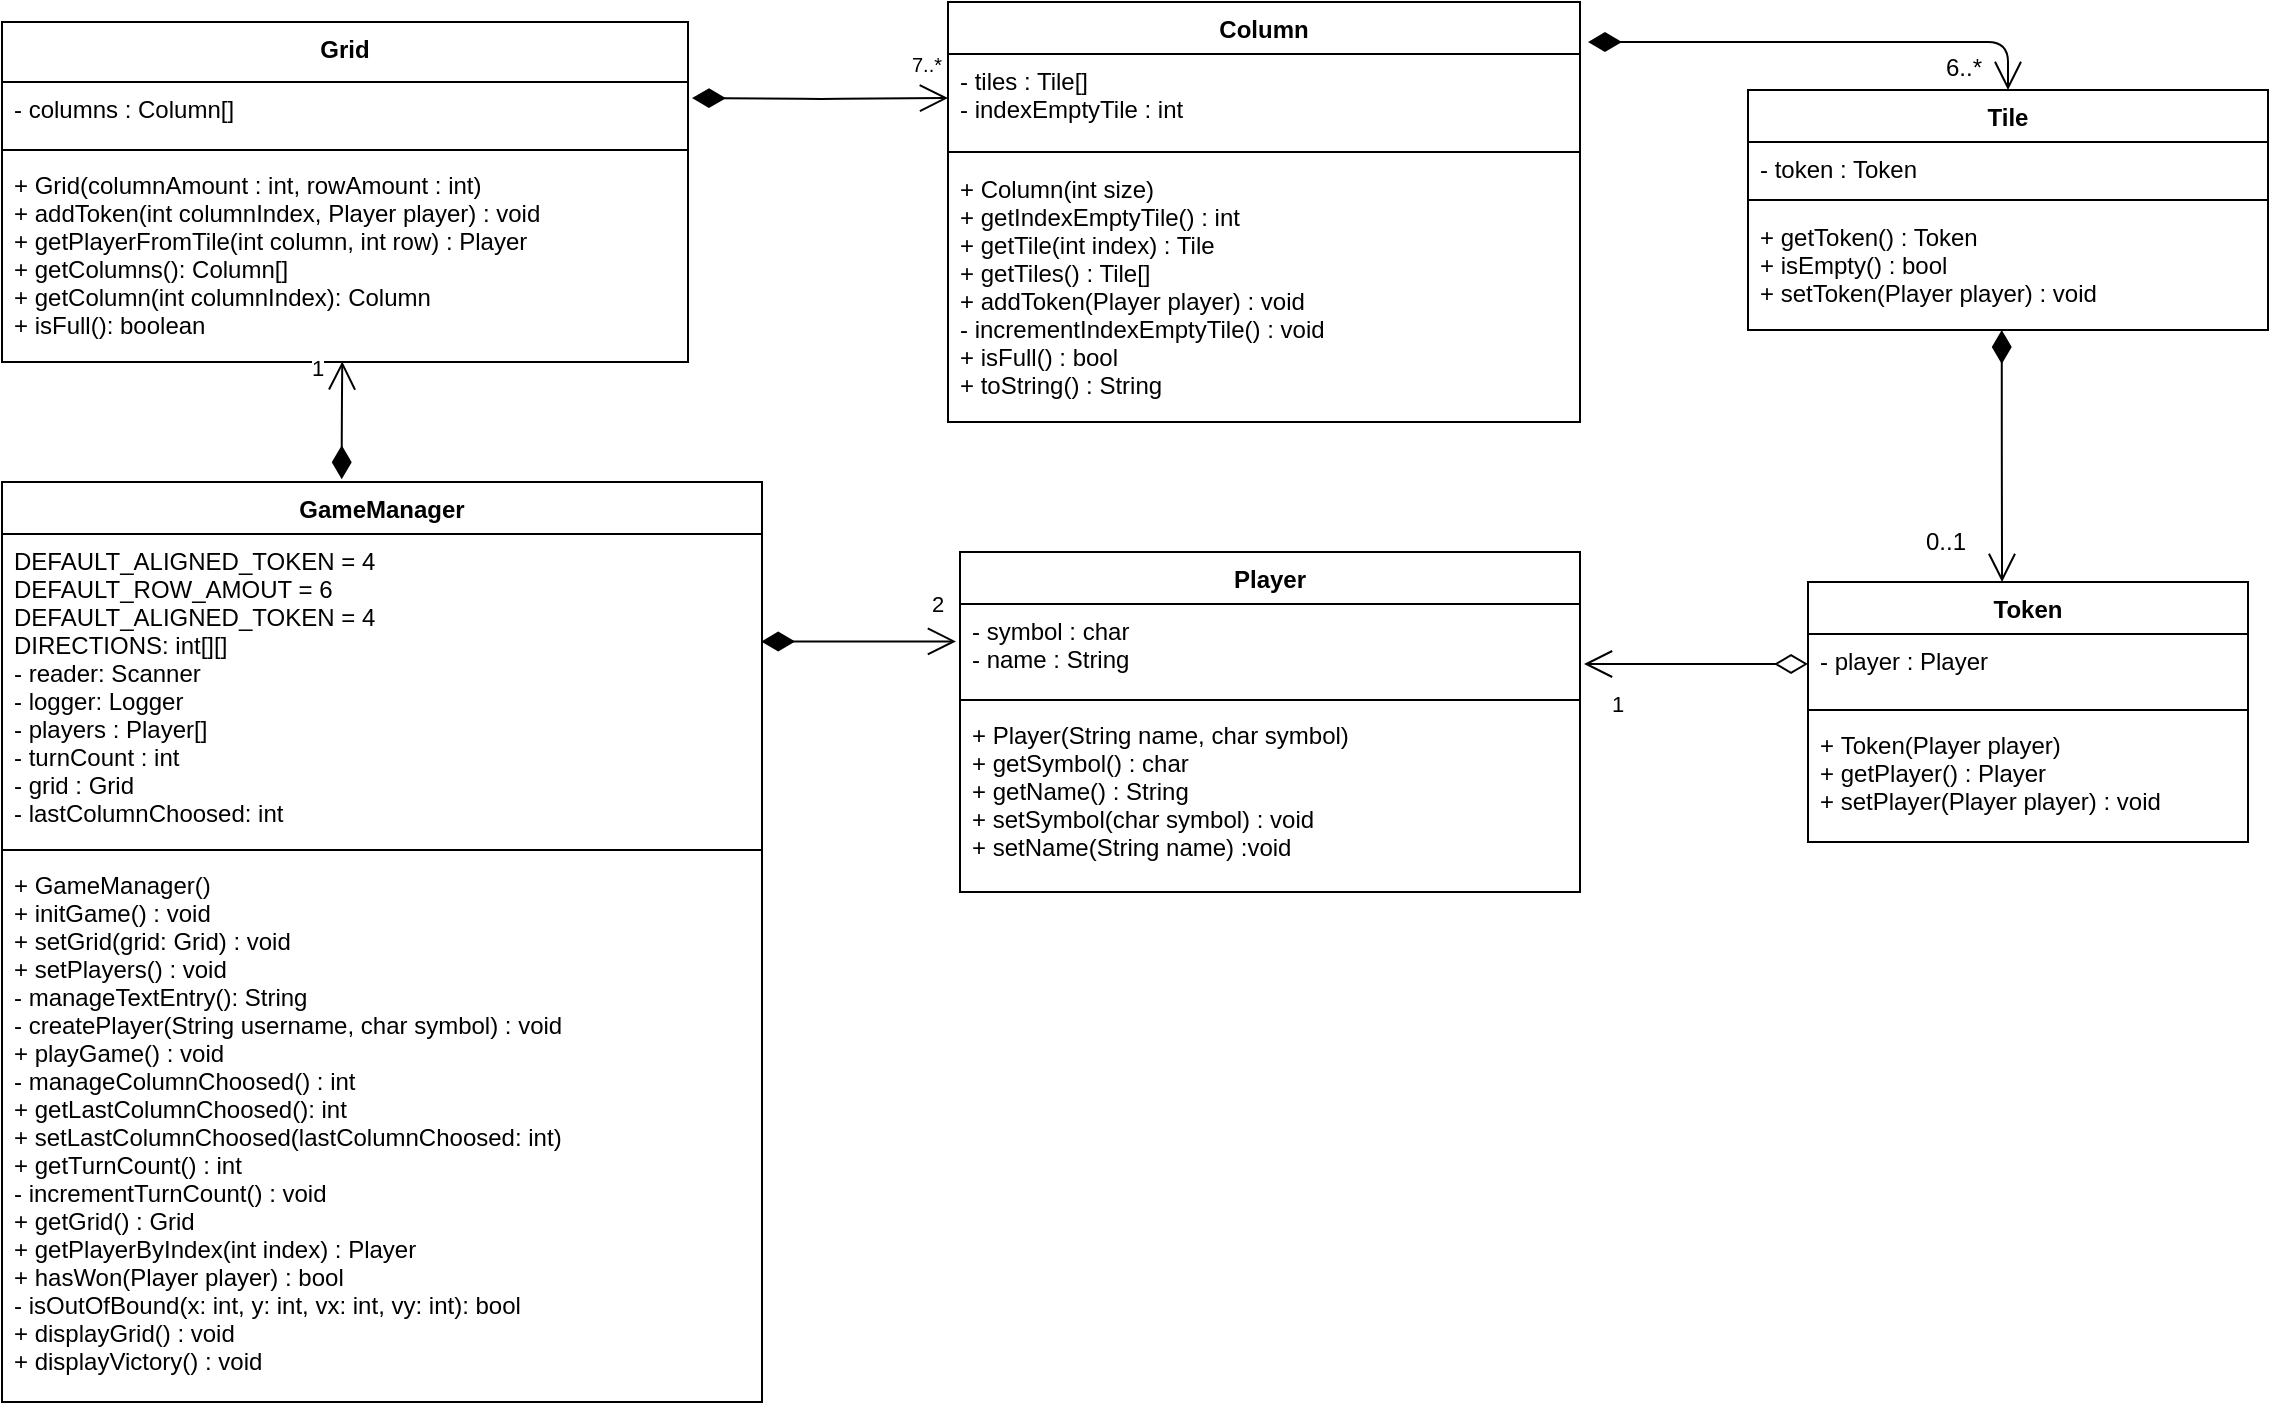 <mxfile version="13.7.9" type="device"><diagram id="gEwkPhiQhHyKqDAQXveh" name="Page-1"><mxGraphModel dx="981" dy="548" grid="1" gridSize="10" guides="1" tooltips="1" connect="1" arrows="1" fold="1" page="1" pageScale="1" pageWidth="850" pageHeight="1100" math="0" shadow="0"><root><mxCell id="0"/><mxCell id="1" parent="0"/><mxCell id="VhOUCDwAGMb5ENp4IvlZ-11" value="Grid" style="swimlane;fontStyle=1;align=center;verticalAlign=top;childLayout=stackLayout;horizontal=1;startSize=30;horizontalStack=0;resizeParent=1;resizeParentMax=0;resizeLast=0;collapsible=1;marginBottom=0;" parent="1" vertex="1"><mxGeometry x="17" y="10" width="343" height="170" as="geometry"/></mxCell><mxCell id="VhOUCDwAGMb5ENp4IvlZ-16" value="- columns : Column[]" style="text;strokeColor=none;fillColor=none;align=left;verticalAlign=top;spacingLeft=4;spacingRight=4;overflow=hidden;rotatable=0;points=[[0,0.5],[1,0.5]];portConstraint=eastwest;" parent="VhOUCDwAGMb5ENp4IvlZ-11" vertex="1"><mxGeometry y="30" width="343" height="30" as="geometry"/></mxCell><mxCell id="VhOUCDwAGMb5ENp4IvlZ-13" value="" style="line;strokeWidth=1;fillColor=none;align=left;verticalAlign=middle;spacingTop=-1;spacingLeft=3;spacingRight=3;rotatable=0;labelPosition=right;points=[];portConstraint=eastwest;" parent="VhOUCDwAGMb5ENp4IvlZ-11" vertex="1"><mxGeometry y="60" width="343" height="8" as="geometry"/></mxCell><mxCell id="VhOUCDwAGMb5ENp4IvlZ-14" value="+ Grid(columnAmount : int, rowAmount : int)&#10;+ addToken(int columnIndex, Player player) : void&#10;+ getPlayerFromTile(int column, int row) : Player&#10;+ getColumns(): Column[]&#10;+ getColumn(int columnIndex): Column&#10;+ isFull(): boolean&#10;" style="text;strokeColor=none;fillColor=none;align=left;verticalAlign=top;spacingLeft=4;spacingRight=4;overflow=hidden;rotatable=0;points=[[0,0.5],[1,0.5]];portConstraint=eastwest;" parent="VhOUCDwAGMb5ENp4IvlZ-11" vertex="1"><mxGeometry y="68" width="343" height="102" as="geometry"/></mxCell><mxCell id="VhOUCDwAGMb5ENp4IvlZ-28" value="Column" style="swimlane;fontStyle=1;align=center;verticalAlign=top;childLayout=stackLayout;horizontal=1;startSize=26;horizontalStack=0;resizeParent=1;resizeParentMax=0;resizeLast=0;collapsible=1;marginBottom=0;" parent="1" vertex="1"><mxGeometry x="490" width="316" height="210" as="geometry"/></mxCell><mxCell id="VhOUCDwAGMb5ENp4IvlZ-29" value="- tiles : Tile[]&#10;- indexEmptyTile : int" style="text;strokeColor=none;fillColor=none;align=left;verticalAlign=top;spacingLeft=4;spacingRight=4;overflow=hidden;rotatable=0;points=[[0,0.5],[1,0.5]];portConstraint=eastwest;" parent="VhOUCDwAGMb5ENp4IvlZ-28" vertex="1"><mxGeometry y="26" width="316" height="44" as="geometry"/></mxCell><mxCell id="VhOUCDwAGMb5ENp4IvlZ-30" value="" style="line;strokeWidth=1;fillColor=none;align=left;verticalAlign=middle;spacingTop=-1;spacingLeft=3;spacingRight=3;rotatable=0;labelPosition=right;points=[];portConstraint=eastwest;" parent="VhOUCDwAGMb5ENp4IvlZ-28" vertex="1"><mxGeometry y="70" width="316" height="10" as="geometry"/></mxCell><mxCell id="VhOUCDwAGMb5ENp4IvlZ-31" value="+ Column(int size)&#10;+ getIndexEmptyTile() : int&#10;+ getTile(int index) : Tile&#10;+ getTiles() : Tile[]&#10;+ addToken(Player player) : void&#10;- incrementIndexEmptyTile() : void&#10;+ isFull() : bool&#10;+ toString() : String" style="text;strokeColor=none;fillColor=none;align=left;verticalAlign=top;spacingLeft=4;spacingRight=4;overflow=hidden;rotatable=0;points=[[0,0.5],[1,0.5]];portConstraint=eastwest;" parent="VhOUCDwAGMb5ENp4IvlZ-28" vertex="1"><mxGeometry y="80" width="316" height="130" as="geometry"/></mxCell><mxCell id="VhOUCDwAGMb5ENp4IvlZ-47" value="1" style="endArrow=open;html=1;endSize=12;startArrow=diamondThin;startSize=14;startFill=1;edgeStyle=orthogonalEdgeStyle;align=left;verticalAlign=bottom;entryX=0.496;entryY=0.997;entryDx=0;entryDy=0;entryPerimeter=0;exitX=0.447;exitY=-0.003;exitDx=0;exitDy=0;exitPerimeter=0;" parent="1" source="VhOUCDwAGMb5ENp4IvlZ-43" target="VhOUCDwAGMb5ENp4IvlZ-14" edge="1"><mxGeometry x="0.589" y="17" relative="1" as="geometry"><mxPoint x="490" y="220" as="sourcePoint"/><mxPoint x="183" y="290" as="targetPoint"/><mxPoint as="offset"/><Array as="points"/></mxGeometry></mxCell><mxCell id="VhOUCDwAGMb5ENp4IvlZ-55" value="2" style="endArrow=open;html=1;endSize=12;startArrow=diamondThin;startSize=14;startFill=1;edgeStyle=orthogonalEdgeStyle;align=left;verticalAlign=bottom;exitX=0.999;exitY=0.349;exitDx=0;exitDy=0;exitPerimeter=0;" parent="1" source="VhOUCDwAGMb5ENp4IvlZ-44" edge="1"><mxGeometry x="0.707" y="10" relative="1" as="geometry"><mxPoint x="410" y="721.176" as="sourcePoint"/><mxPoint x="494" y="320" as="targetPoint"/><Array as="points"><mxPoint x="494" y="320"/><mxPoint x="494" y="320"/></Array><mxPoint as="offset"/></mxGeometry></mxCell><mxCell id="VhOUCDwAGMb5ENp4IvlZ-62" value="6..*" style="text;html=1;resizable=0;points=[];autosize=1;align=left;verticalAlign=top;spacingTop=-4;" parent="1" vertex="1"><mxGeometry x="987" y="23" width="30" height="20" as="geometry"/></mxCell><mxCell id="VhOUCDwAGMb5ENp4IvlZ-69" value="" style="endArrow=open;html=1;endSize=12;startArrow=diamondThin;startSize=14;startFill=1;edgeStyle=orthogonalEdgeStyle;align=left;verticalAlign=bottom;entryX=0.5;entryY=0;entryDx=0;entryDy=0;" parent="1" target="VhOUCDwAGMb5ENp4IvlZ-57" edge="1"><mxGeometry x="-0.509" y="350" relative="1" as="geometry"><mxPoint x="810" y="20" as="sourcePoint"/><mxPoint x="925" y="31.5" as="targetPoint"/><Array as="points"><mxPoint x="1020" y="20"/></Array><mxPoint x="-1" as="offset"/></mxGeometry></mxCell><mxCell id="VhOUCDwAGMb5ENp4IvlZ-71" value="0..1" style="text;html=1;resizable=0;points=[];autosize=1;align=left;verticalAlign=top;spacingTop=-4;" parent="1" vertex="1"><mxGeometry x="977" y="260" width="40" height="20" as="geometry"/></mxCell><mxCell id="VhOUCDwAGMb5ENp4IvlZ-57" value="Tile" style="swimlane;fontStyle=1;align=center;verticalAlign=top;childLayout=stackLayout;horizontal=1;startSize=26;horizontalStack=0;resizeParent=1;resizeParentMax=0;resizeLast=0;collapsible=1;marginBottom=0;" parent="1" vertex="1"><mxGeometry x="890" y="44" width="260" height="120" as="geometry"/></mxCell><mxCell id="VhOUCDwAGMb5ENp4IvlZ-58" value="- token : Token&#10;" style="text;strokeColor=none;fillColor=none;align=left;verticalAlign=top;spacingLeft=4;spacingRight=4;overflow=hidden;rotatable=0;points=[[0,0.5],[1,0.5]];portConstraint=eastwest;" parent="VhOUCDwAGMb5ENp4IvlZ-57" vertex="1"><mxGeometry y="26" width="260" height="24" as="geometry"/></mxCell><mxCell id="VhOUCDwAGMb5ENp4IvlZ-59" value="" style="line;strokeWidth=1;fillColor=none;align=left;verticalAlign=middle;spacingTop=-1;spacingLeft=3;spacingRight=3;rotatable=0;labelPosition=right;points=[];portConstraint=eastwest;" parent="VhOUCDwAGMb5ENp4IvlZ-57" vertex="1"><mxGeometry y="50" width="260" height="10" as="geometry"/></mxCell><mxCell id="VhOUCDwAGMb5ENp4IvlZ-60" value="+ getToken() : Token &#10;+ isEmpty() : bool&#10;+ setToken(Player player) : void" style="text;strokeColor=none;fillColor=none;align=left;verticalAlign=top;spacingLeft=4;spacingRight=4;overflow=hidden;rotatable=0;points=[[0,0.5],[1,0.5]];portConstraint=eastwest;" parent="VhOUCDwAGMb5ENp4IvlZ-57" vertex="1"><mxGeometry y="60" width="260" height="60" as="geometry"/></mxCell><mxCell id="VhOUCDwAGMb5ENp4IvlZ-68" value="" style="endArrow=open;html=1;endSize=12;startArrow=diamondThin;startSize=14;startFill=1;edgeStyle=orthogonalEdgeStyle;align=left;verticalAlign=bottom;entryX=0.441;entryY=0;entryDx=0;entryDy=0;entryPerimeter=0;exitX=0.488;exitY=1;exitDx=0;exitDy=0;exitPerimeter=0;" parent="1" source="VhOUCDwAGMb5ENp4IvlZ-60" target="VhOUCDwAGMb5ENp4IvlZ-63" edge="1"><mxGeometry x="-0.148" y="-27" relative="1" as="geometry"><mxPoint x="1017" y="194" as="sourcePoint"/><mxPoint x="1062" y="255" as="targetPoint"/><Array as="points"/><mxPoint as="offset"/></mxGeometry></mxCell><mxCell id="VhOUCDwAGMb5ENp4IvlZ-63" value="Token" style="swimlane;fontStyle=1;align=center;verticalAlign=top;childLayout=stackLayout;horizontal=1;startSize=26;horizontalStack=0;resizeParent=1;resizeParentMax=0;resizeLast=0;collapsible=1;marginBottom=0;" parent="1" vertex="1"><mxGeometry x="920" y="290" width="220" height="130" as="geometry"/></mxCell><mxCell id="VhOUCDwAGMb5ENp4IvlZ-64" value="- player : Player&#10;" style="text;strokeColor=none;fillColor=none;align=left;verticalAlign=top;spacingLeft=4;spacingRight=4;overflow=hidden;rotatable=0;points=[[0,0.5],[1,0.5]];portConstraint=eastwest;" parent="VhOUCDwAGMb5ENp4IvlZ-63" vertex="1"><mxGeometry y="26" width="220" height="34" as="geometry"/></mxCell><mxCell id="VhOUCDwAGMb5ENp4IvlZ-65" value="" style="line;strokeWidth=1;fillColor=none;align=left;verticalAlign=middle;spacingTop=-1;spacingLeft=3;spacingRight=3;rotatable=0;labelPosition=right;points=[];portConstraint=eastwest;" parent="VhOUCDwAGMb5ENp4IvlZ-63" vertex="1"><mxGeometry y="60" width="220" height="8" as="geometry"/></mxCell><mxCell id="VhOUCDwAGMb5ENp4IvlZ-66" value="+ Token(Player player)&#10;+ getPlayer() : Player &#10;+ setPlayer(Player player) : void&#10;&#10;" style="text;strokeColor=none;fillColor=none;align=left;verticalAlign=top;spacingLeft=4;spacingRight=4;overflow=hidden;rotatable=0;points=[[0,0.5],[1,0.5]];portConstraint=eastwest;" parent="VhOUCDwAGMb5ENp4IvlZ-63" vertex="1"><mxGeometry y="68" width="220" height="62" as="geometry"/></mxCell><mxCell id="VhOUCDwAGMb5ENp4IvlZ-51" value="Player" style="swimlane;fontStyle=1;align=center;verticalAlign=top;childLayout=stackLayout;horizontal=1;startSize=26;horizontalStack=0;resizeParent=1;resizeParentMax=0;resizeLast=0;collapsible=1;marginBottom=0;" parent="1" vertex="1"><mxGeometry x="496" y="275" width="310" height="170" as="geometry"/></mxCell><mxCell id="VhOUCDwAGMb5ENp4IvlZ-52" value="- symbol : char&#10;- name : String&#10;" style="text;strokeColor=none;fillColor=none;align=left;verticalAlign=top;spacingLeft=4;spacingRight=4;overflow=hidden;rotatable=0;points=[[0,0.5],[1,0.5]];portConstraint=eastwest;" parent="VhOUCDwAGMb5ENp4IvlZ-51" vertex="1"><mxGeometry y="26" width="310" height="44" as="geometry"/></mxCell><mxCell id="VhOUCDwAGMb5ENp4IvlZ-53" value="" style="line;strokeWidth=1;fillColor=none;align=left;verticalAlign=middle;spacingTop=-1;spacingLeft=3;spacingRight=3;rotatable=0;labelPosition=right;points=[];portConstraint=eastwest;" parent="VhOUCDwAGMb5ENp4IvlZ-51" vertex="1"><mxGeometry y="70" width="310" height="8" as="geometry"/></mxCell><mxCell id="VhOUCDwAGMb5ENp4IvlZ-54" value="+ Player(String name, char symbol)&#10;+ getSymbol() : char &#10;+ getName() : String &#10;+ setSymbol(char symbol) : void&#10;+ setName(String name) :void&#10;" style="text;strokeColor=none;fillColor=none;align=left;verticalAlign=top;spacingLeft=4;spacingRight=4;overflow=hidden;rotatable=0;points=[[0,0.5],[1,0.5]];portConstraint=eastwest;" parent="VhOUCDwAGMb5ENp4IvlZ-51" vertex="1"><mxGeometry y="78" width="310" height="92" as="geometry"/></mxCell><mxCell id="VhOUCDwAGMb5ENp4IvlZ-43" value="GameManager" style="swimlane;fontStyle=1;align=center;verticalAlign=top;childLayout=stackLayout;horizontal=1;startSize=26;horizontalStack=0;resizeParent=1;resizeParentMax=0;resizeLast=0;collapsible=1;marginBottom=0;" parent="1" vertex="1"><mxGeometry x="17" y="240" width="380" height="460" as="geometry"/></mxCell><mxCell id="VhOUCDwAGMb5ENp4IvlZ-44" value="DEFAULT_ALIGNED_TOKEN = 4&#10;DEFAULT_ROW_AMOUT = 6&#10;DEFAULT_ALIGNED_TOKEN = 4&#10;DIRECTIONS: int[][]&#10;- reader: Scanner&#10;- logger: Logger&#10;- players : Player[]&#10;- turnCount : int&#10;- grid : Grid&#10;- lastColumnChoosed: int&#10;&#10;" style="text;strokeColor=none;fillColor=none;align=left;verticalAlign=top;spacingLeft=4;spacingRight=4;overflow=hidden;rotatable=0;points=[[0,0.5],[1,0.5]];portConstraint=eastwest;" parent="VhOUCDwAGMb5ENp4IvlZ-43" vertex="1"><mxGeometry y="26" width="380" height="154" as="geometry"/></mxCell><mxCell id="VhOUCDwAGMb5ENp4IvlZ-45" value="" style="line;strokeWidth=1;fillColor=none;align=left;verticalAlign=middle;spacingTop=-1;spacingLeft=3;spacingRight=3;rotatable=0;labelPosition=right;points=[];portConstraint=eastwest;" parent="VhOUCDwAGMb5ENp4IvlZ-43" vertex="1"><mxGeometry y="180" width="380" height="8" as="geometry"/></mxCell><mxCell id="VhOUCDwAGMb5ENp4IvlZ-46" value="+ GameManager()&#10;+ initGame() : void&#10;+ setGrid(grid: Grid) : void&#10;+ setPlayers() : void&#10;- manageTextEntry(): String&#10;- createPlayer(String username, char symbol) : void&#10;+ playGame() : void&#10;- manageColumnChoosed() : int&#10;+ getLastColumnChoosed(): int&#10;+ setLastColumnChoosed(lastColumnChoosed: int)&#10;+ getTurnCount() : int&#10;- incrementTurnCount() : void&#10;+ getGrid() : Grid&#10;+ getPlayerByIndex(int index) : Player&#10;+ hasWon(Player player) : bool&#10;- isOutOfBound(x: int, y: int, vx: int, vy: int): bool&#10;+ displayGrid() : void&#10;+ displayVictory() : void" style="text;strokeColor=none;fillColor=none;align=left;verticalAlign=top;spacingLeft=4;spacingRight=4;overflow=hidden;rotatable=0;points=[[0,0.5],[1,0.5]];portConstraint=eastwest;" parent="VhOUCDwAGMb5ENp4IvlZ-43" vertex="1"><mxGeometry y="188" width="380" height="272" as="geometry"/></mxCell><mxCell id="R1ztXOX6wOO-X55H2hhu-1" value="1" style="endArrow=open;html=1;endSize=12;startArrow=diamondThin;startSize=14;startFill=0;edgeStyle=orthogonalEdgeStyle;align=left;verticalAlign=bottom;" edge="1" parent="1"><mxGeometry x="0.786" y="29" relative="1" as="geometry"><mxPoint x="920" y="331" as="sourcePoint"/><mxPoint x="808" y="331" as="targetPoint"/><Array as="points"/><mxPoint as="offset"/></mxGeometry></mxCell><mxCell id="R1ztXOX6wOO-X55H2hhu-3" value="&lt;font size=&quot;1&quot;&gt;7..*&lt;/font&gt;" style="endArrow=open;html=1;endSize=12;startArrow=diamondThin;startSize=14;startFill=1;edgeStyle=orthogonalEdgeStyle;align=left;verticalAlign=bottom;entryX=0;entryY=0.5;entryDx=0;entryDy=0;" edge="1" parent="1" target="VhOUCDwAGMb5ENp4IvlZ-29"><mxGeometry x="0.688" y="8" relative="1" as="geometry"><mxPoint x="362" y="48" as="sourcePoint"/><mxPoint x="197.128" y="189.694" as="targetPoint"/><mxPoint as="offset"/><Array as="points"/></mxGeometry></mxCell></root></mxGraphModel></diagram></mxfile>